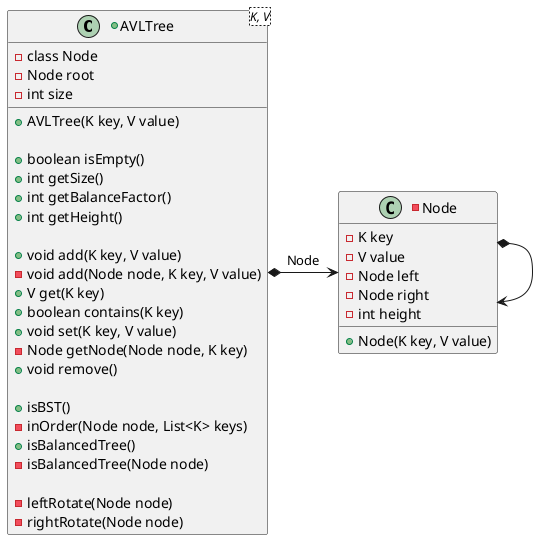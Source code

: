 @startuml

+class AVLTree<K, V> {
-class Node
-Node root
-int size
+AVLTree(K key, V value)

+boolean isEmpty()
+int getSize()
+int getBalanceFactor()
+int getHeight()

+void add(K key, V value)
-void add(Node node, K key, V value)
+V get(K key)
+boolean contains(K key)
+void set(K key, V value)
-Node getNode(Node node, K key)
+void remove()

+isBST()
-inOrder(Node node, List<K> keys)
+isBalancedTree()
-isBalancedTree(Node node)

-leftRotate(Node node)
-rightRotate(Node node)
}

-class Node {
-K key
-V value
-Node left
-Node right
-int height
+Node(K key, V value)
}

Node <-left-* AVLTree : Node
Node *-down-> Node

@enduml